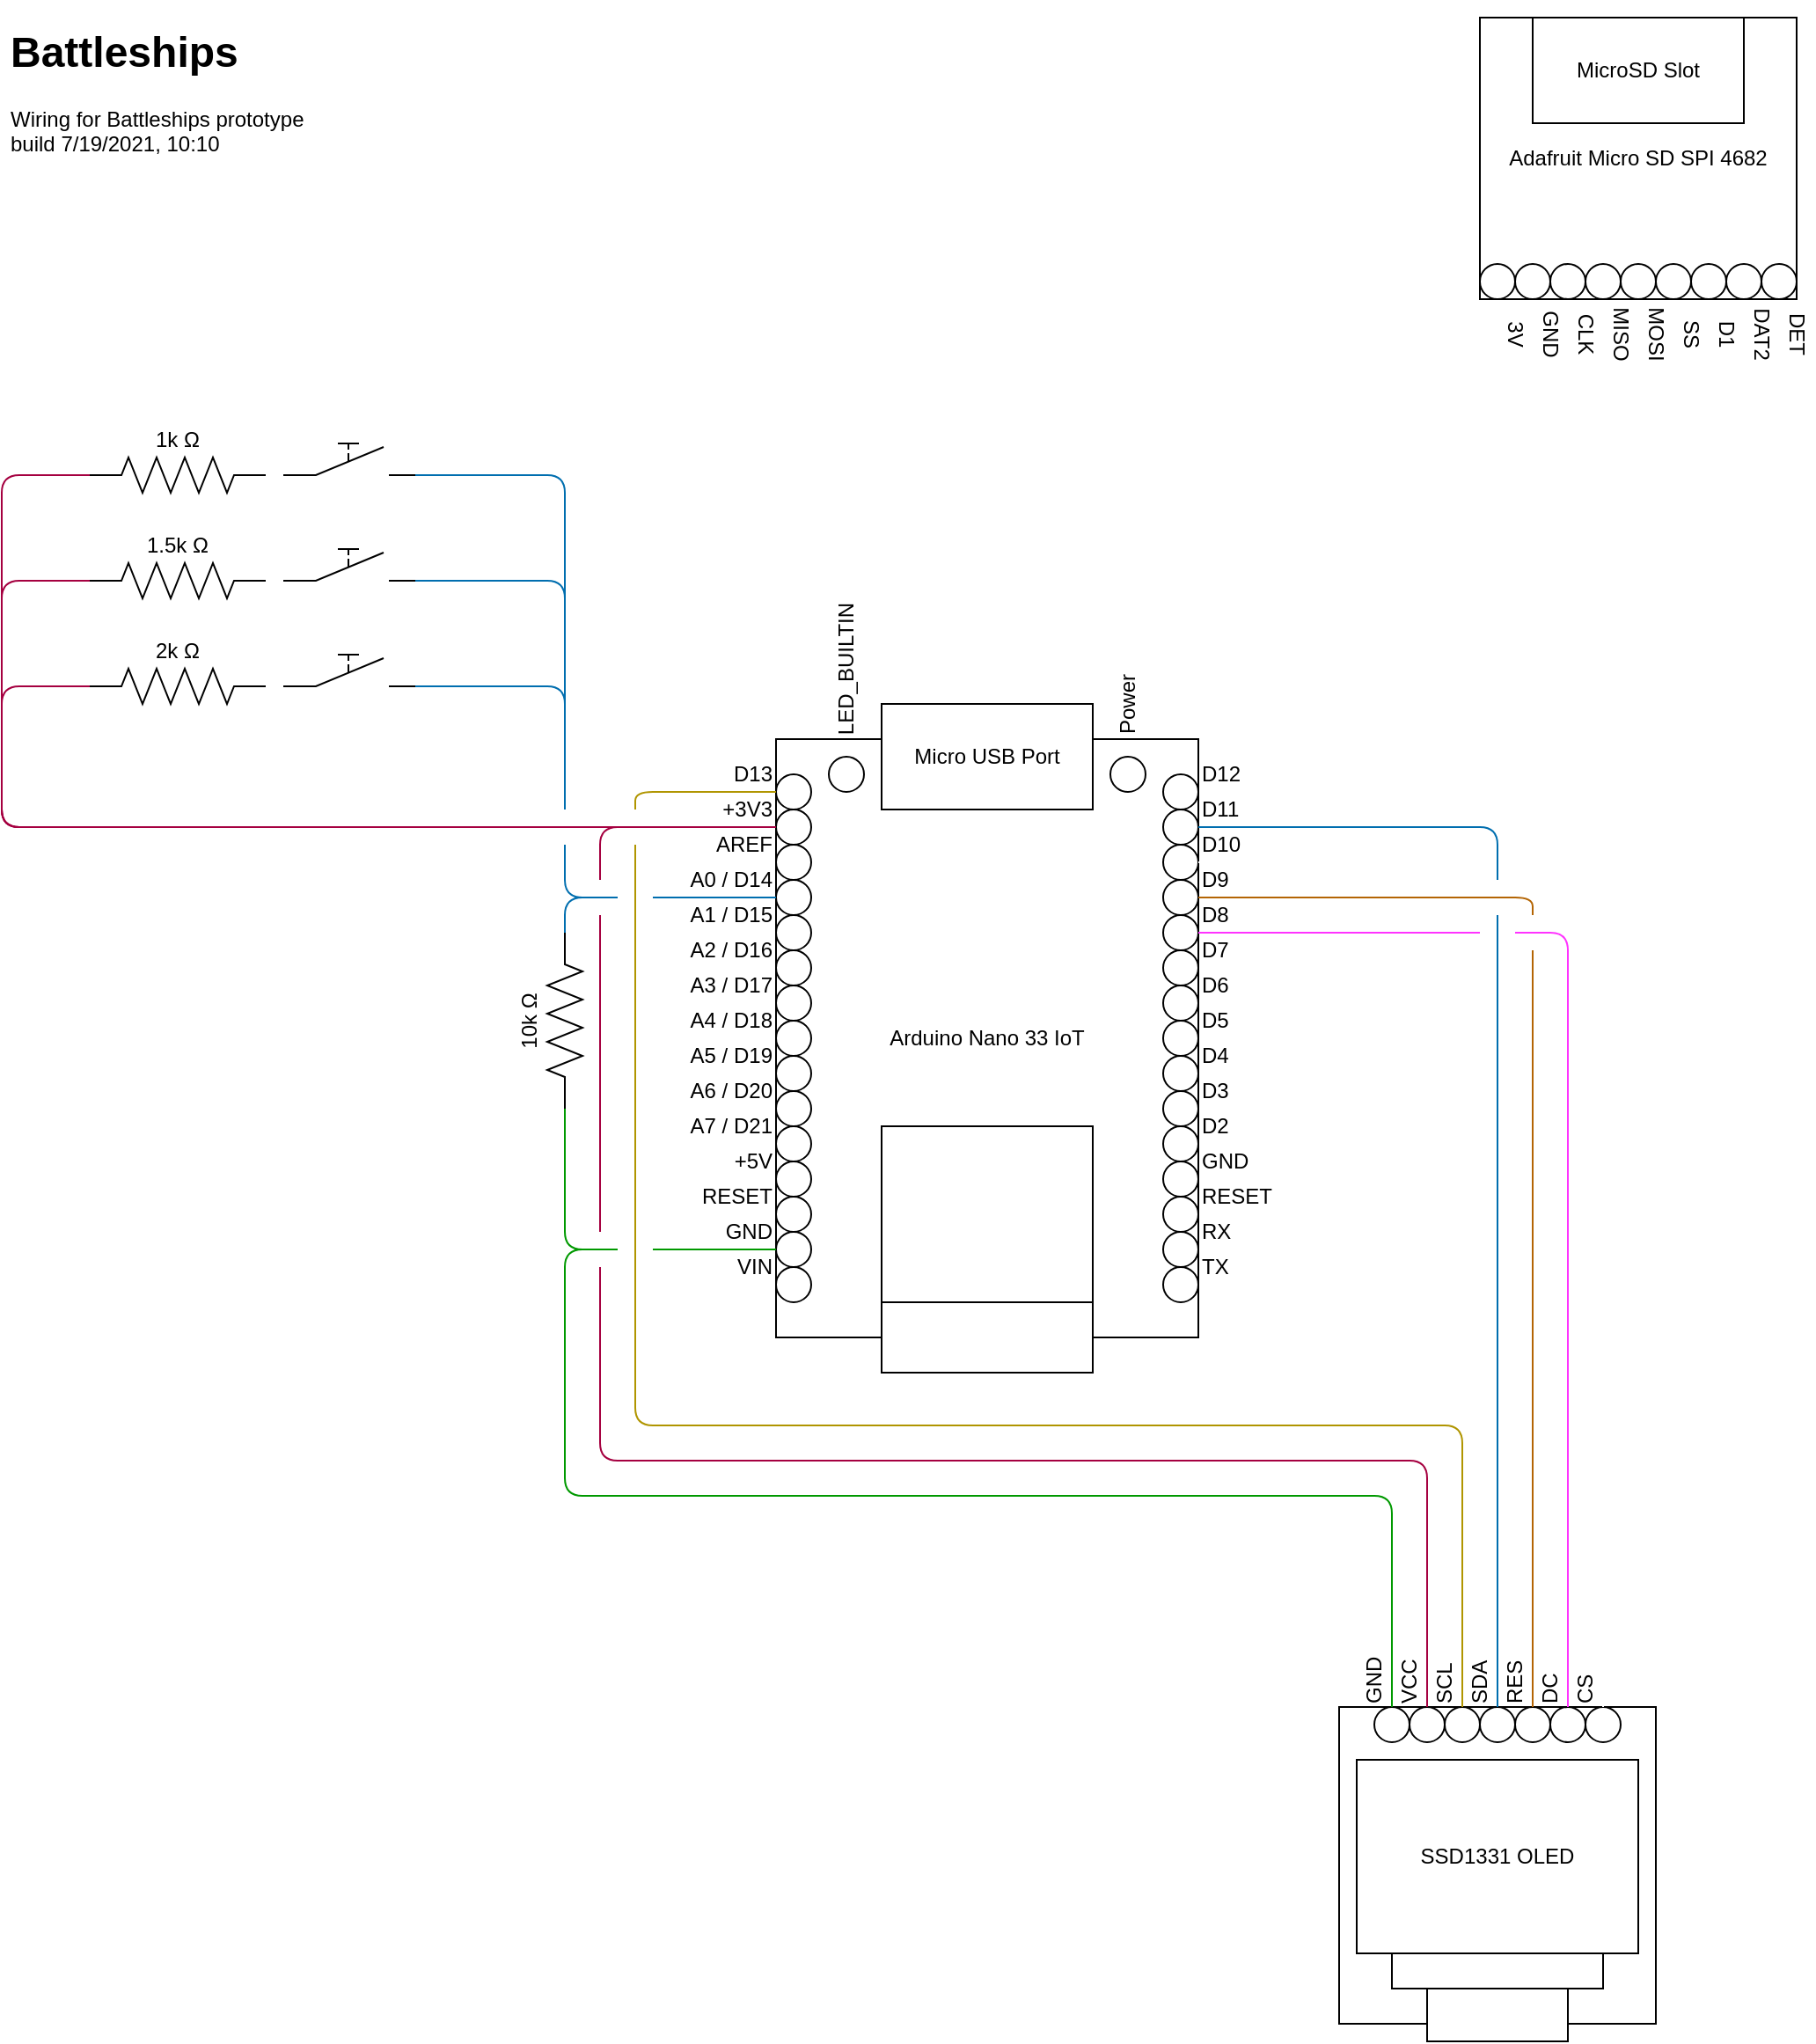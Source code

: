 <mxfile>
    <diagram id="_MnvUN-D74GrK0oXnusO" name="Page-1">
        <mxGraphModel dx="1745" dy="1550" grid="1" gridSize="10" guides="1" tooltips="1" connect="1" arrows="1" fold="1" page="0" pageScale="1" pageWidth="850" pageHeight="1100" math="0" shadow="0">
            <root>
                <mxCell id="0"/>
                <mxCell id="1" parent="0"/>
                <mxCell id="228" value="" style="rounded=0;whiteSpace=wrap;html=1;" vertex="1" parent="1">
                    <mxGeometry x="880" y="840" width="180" height="180" as="geometry"/>
                </mxCell>
                <mxCell id="159" value="Arduino" parent="0"/>
                <mxCell id="160" value="Arduino Nano 33 IoT" style="rounded=0;whiteSpace=wrap;html=1;" vertex="1" parent="159">
                    <mxGeometry x="560" y="290" width="240" height="340" as="geometry"/>
                </mxCell>
                <mxCell id="161" value="Micro USB Port" style="rounded=0;whiteSpace=wrap;html=1;" vertex="1" parent="159">
                    <mxGeometry x="620" y="270" width="120" height="60" as="geometry"/>
                </mxCell>
                <mxCell id="162" value="" style="rounded=0;whiteSpace=wrap;html=1;" vertex="1" parent="159">
                    <mxGeometry x="620" y="610" width="120" height="40" as="geometry"/>
                </mxCell>
                <mxCell id="163" value="" style="rounded=0;whiteSpace=wrap;html=1;" vertex="1" parent="159">
                    <mxGeometry x="620" y="510" width="120" height="100" as="geometry"/>
                </mxCell>
                <mxCell id="164" value="" style="ellipse;whiteSpace=wrap;html=1;aspect=fixed;" vertex="1" parent="159">
                    <mxGeometry x="780" y="310" width="20" height="20" as="geometry"/>
                </mxCell>
                <mxCell id="165" value="" style="ellipse;whiteSpace=wrap;html=1;aspect=fixed;" vertex="1" parent="159">
                    <mxGeometry x="780" y="330" width="20" height="20" as="geometry"/>
                </mxCell>
                <mxCell id="166" value="" style="ellipse;whiteSpace=wrap;html=1;aspect=fixed;" vertex="1" parent="159">
                    <mxGeometry x="780" y="350" width="20" height="20" as="geometry"/>
                </mxCell>
                <mxCell id="167" value="" style="ellipse;whiteSpace=wrap;html=1;aspect=fixed;" vertex="1" parent="159">
                    <mxGeometry x="780" y="370" width="20" height="20" as="geometry"/>
                </mxCell>
                <mxCell id="168" value="" style="ellipse;whiteSpace=wrap;html=1;aspect=fixed;" vertex="1" parent="159">
                    <mxGeometry x="780" y="390" width="20" height="20" as="geometry"/>
                </mxCell>
                <mxCell id="169" value="" style="ellipse;whiteSpace=wrap;html=1;aspect=fixed;" vertex="1" parent="159">
                    <mxGeometry x="780" y="410" width="20" height="20" as="geometry"/>
                </mxCell>
                <mxCell id="170" value="" style="ellipse;whiteSpace=wrap;html=1;aspect=fixed;" vertex="1" parent="159">
                    <mxGeometry x="780" y="430" width="20" height="20" as="geometry"/>
                </mxCell>
                <mxCell id="171" value="" style="ellipse;whiteSpace=wrap;html=1;aspect=fixed;" vertex="1" parent="159">
                    <mxGeometry x="780" y="450" width="20" height="20" as="geometry"/>
                </mxCell>
                <mxCell id="172" value="D12" style="text;html=1;strokeColor=none;fillColor=none;align=left;verticalAlign=middle;whiteSpace=wrap;rounded=0;" vertex="1" parent="159">
                    <mxGeometry x="800" y="300" width="40" height="20" as="geometry"/>
                </mxCell>
                <mxCell id="173" value="D11" style="text;html=1;strokeColor=none;fillColor=none;align=left;verticalAlign=middle;whiteSpace=wrap;rounded=0;" vertex="1" parent="159">
                    <mxGeometry x="800" y="320" width="40" height="20" as="geometry"/>
                </mxCell>
                <mxCell id="174" value="D10" style="text;html=1;strokeColor=none;fillColor=none;align=left;verticalAlign=middle;whiteSpace=wrap;rounded=0;" vertex="1" parent="159">
                    <mxGeometry x="800" y="340" width="40" height="20" as="geometry"/>
                </mxCell>
                <mxCell id="175" value="D9" style="text;html=1;strokeColor=none;fillColor=none;align=left;verticalAlign=middle;whiteSpace=wrap;rounded=0;" vertex="1" parent="159">
                    <mxGeometry x="800" y="360" width="40" height="20" as="geometry"/>
                </mxCell>
                <mxCell id="176" value="D8" style="text;html=1;strokeColor=none;fillColor=none;align=left;verticalAlign=middle;whiteSpace=wrap;rounded=0;" vertex="1" parent="159">
                    <mxGeometry x="800" y="380" width="40" height="20" as="geometry"/>
                </mxCell>
                <mxCell id="177" value="D7" style="text;html=1;strokeColor=none;fillColor=none;align=left;verticalAlign=middle;whiteSpace=wrap;rounded=0;" vertex="1" parent="159">
                    <mxGeometry x="800" y="400" width="40" height="20" as="geometry"/>
                </mxCell>
                <mxCell id="178" value="D6" style="text;html=1;strokeColor=none;fillColor=none;align=left;verticalAlign=middle;whiteSpace=wrap;rounded=0;" vertex="1" parent="159">
                    <mxGeometry x="800" y="420" width="40" height="20" as="geometry"/>
                </mxCell>
                <mxCell id="179" value="D5" style="text;html=1;strokeColor=none;fillColor=none;align=left;verticalAlign=middle;whiteSpace=wrap;rounded=0;" vertex="1" parent="159">
                    <mxGeometry x="800" y="440" width="40" height="20" as="geometry"/>
                </mxCell>
                <mxCell id="180" value="" style="ellipse;whiteSpace=wrap;html=1;aspect=fixed;" vertex="1" parent="159">
                    <mxGeometry x="780" y="470" width="20" height="20" as="geometry"/>
                </mxCell>
                <mxCell id="181" value="D4" style="text;html=1;strokeColor=none;fillColor=none;align=left;verticalAlign=middle;whiteSpace=wrap;rounded=0;" vertex="1" parent="159">
                    <mxGeometry x="800" y="460" width="40" height="20" as="geometry"/>
                </mxCell>
                <mxCell id="182" value="" style="ellipse;whiteSpace=wrap;html=1;aspect=fixed;" vertex="1" parent="159">
                    <mxGeometry x="780" y="490" width="20" height="20" as="geometry"/>
                </mxCell>
                <mxCell id="183" value="D3" style="text;html=1;strokeColor=none;fillColor=none;align=left;verticalAlign=middle;whiteSpace=wrap;rounded=0;" vertex="1" parent="159">
                    <mxGeometry x="800" y="480" width="40" height="20" as="geometry"/>
                </mxCell>
                <mxCell id="184" value="" style="ellipse;whiteSpace=wrap;html=1;aspect=fixed;" vertex="1" parent="159">
                    <mxGeometry x="780" y="510" width="20" height="20" as="geometry"/>
                </mxCell>
                <mxCell id="185" value="D2" style="text;html=1;strokeColor=none;fillColor=none;align=left;verticalAlign=middle;whiteSpace=wrap;rounded=0;" vertex="1" parent="159">
                    <mxGeometry x="800" y="500" width="40" height="20" as="geometry"/>
                </mxCell>
                <mxCell id="186" value="" style="ellipse;whiteSpace=wrap;html=1;aspect=fixed;" vertex="1" parent="159">
                    <mxGeometry x="780" y="530" width="20" height="20" as="geometry"/>
                </mxCell>
                <mxCell id="187" value="GND" style="text;html=1;strokeColor=none;fillColor=none;align=left;verticalAlign=middle;whiteSpace=wrap;rounded=0;" vertex="1" parent="159">
                    <mxGeometry x="800" y="520" width="40" height="20" as="geometry"/>
                </mxCell>
                <mxCell id="188" value="" style="ellipse;whiteSpace=wrap;html=1;aspect=fixed;" vertex="1" parent="159">
                    <mxGeometry x="780" y="550" width="20" height="20" as="geometry"/>
                </mxCell>
                <mxCell id="189" value="RESET" style="text;html=1;strokeColor=none;fillColor=none;align=left;verticalAlign=middle;whiteSpace=wrap;rounded=0;" vertex="1" parent="159">
                    <mxGeometry x="800" y="540" width="40" height="20" as="geometry"/>
                </mxCell>
                <mxCell id="190" value="" style="ellipse;whiteSpace=wrap;html=1;aspect=fixed;" vertex="1" parent="159">
                    <mxGeometry x="780" y="570" width="20" height="20" as="geometry"/>
                </mxCell>
                <mxCell id="191" value="RX" style="text;html=1;strokeColor=none;fillColor=none;align=left;verticalAlign=middle;whiteSpace=wrap;rounded=0;" vertex="1" parent="159">
                    <mxGeometry x="800" y="560" width="40" height="20" as="geometry"/>
                </mxCell>
                <mxCell id="192" value="" style="ellipse;whiteSpace=wrap;html=1;aspect=fixed;" vertex="1" parent="159">
                    <mxGeometry x="780" y="590" width="20" height="20" as="geometry"/>
                </mxCell>
                <mxCell id="193" value="TX" style="text;html=1;strokeColor=none;fillColor=none;align=left;verticalAlign=middle;whiteSpace=wrap;rounded=0;" vertex="1" parent="159">
                    <mxGeometry x="800" y="580" width="40" height="20" as="geometry"/>
                </mxCell>
                <mxCell id="194" value="" style="ellipse;whiteSpace=wrap;html=1;aspect=fixed;" vertex="1" parent="159">
                    <mxGeometry x="560" y="310" width="20" height="20" as="geometry"/>
                </mxCell>
                <mxCell id="195" value="" style="ellipse;whiteSpace=wrap;html=1;aspect=fixed;" vertex="1" parent="159">
                    <mxGeometry x="560" y="330" width="20" height="20" as="geometry"/>
                </mxCell>
                <mxCell id="196" value="" style="ellipse;whiteSpace=wrap;html=1;aspect=fixed;" vertex="1" parent="159">
                    <mxGeometry x="560" y="350" width="20" height="20" as="geometry"/>
                </mxCell>
                <mxCell id="197" value="" style="ellipse;whiteSpace=wrap;html=1;aspect=fixed;" vertex="1" parent="159">
                    <mxGeometry x="560" y="370" width="20" height="20" as="geometry"/>
                </mxCell>
                <mxCell id="198" value="" style="ellipse;whiteSpace=wrap;html=1;aspect=fixed;" vertex="1" parent="159">
                    <mxGeometry x="560" y="390" width="20" height="20" as="geometry"/>
                </mxCell>
                <mxCell id="199" value="" style="ellipse;whiteSpace=wrap;html=1;aspect=fixed;" vertex="1" parent="159">
                    <mxGeometry x="560" y="410" width="20" height="20" as="geometry"/>
                </mxCell>
                <mxCell id="200" value="" style="ellipse;whiteSpace=wrap;html=1;aspect=fixed;" vertex="1" parent="159">
                    <mxGeometry x="560" y="430" width="20" height="20" as="geometry"/>
                </mxCell>
                <mxCell id="201" value="" style="ellipse;whiteSpace=wrap;html=1;aspect=fixed;" vertex="1" parent="159">
                    <mxGeometry x="560" y="450" width="20" height="20" as="geometry"/>
                </mxCell>
                <mxCell id="202" value="" style="ellipse;whiteSpace=wrap;html=1;aspect=fixed;" vertex="1" parent="159">
                    <mxGeometry x="560" y="470" width="20" height="20" as="geometry"/>
                </mxCell>
                <mxCell id="203" value="" style="ellipse;whiteSpace=wrap;html=1;aspect=fixed;" vertex="1" parent="159">
                    <mxGeometry x="560" y="490" width="20" height="20" as="geometry"/>
                </mxCell>
                <mxCell id="204" value="" style="ellipse;whiteSpace=wrap;html=1;aspect=fixed;" vertex="1" parent="159">
                    <mxGeometry x="560" y="510" width="20" height="20" as="geometry"/>
                </mxCell>
                <mxCell id="205" value="" style="ellipse;whiteSpace=wrap;html=1;aspect=fixed;" vertex="1" parent="159">
                    <mxGeometry x="560" y="530" width="20" height="20" as="geometry"/>
                </mxCell>
                <mxCell id="206" value="" style="ellipse;whiteSpace=wrap;html=1;aspect=fixed;" vertex="1" parent="159">
                    <mxGeometry x="560" y="550" width="20" height="20" as="geometry"/>
                </mxCell>
                <mxCell id="207" value="" style="ellipse;whiteSpace=wrap;html=1;aspect=fixed;" vertex="1" parent="159">
                    <mxGeometry x="560" y="570" width="20" height="20" as="geometry"/>
                </mxCell>
                <mxCell id="208" value="" style="ellipse;whiteSpace=wrap;html=1;aspect=fixed;" vertex="1" parent="159">
                    <mxGeometry x="560" y="590" width="20" height="20" as="geometry"/>
                </mxCell>
                <mxCell id="209" value="D13" style="text;html=1;strokeColor=none;fillColor=none;align=right;verticalAlign=middle;whiteSpace=wrap;rounded=0;" vertex="1" parent="159">
                    <mxGeometry x="520" y="300" width="40" height="20" as="geometry"/>
                </mxCell>
                <mxCell id="210" value="+3V3" style="text;html=1;strokeColor=none;fillColor=none;align=right;verticalAlign=middle;whiteSpace=wrap;rounded=0;" vertex="1" parent="159">
                    <mxGeometry x="520" y="320" width="40" height="20" as="geometry"/>
                </mxCell>
                <mxCell id="211" value="AREF" style="text;html=1;strokeColor=none;fillColor=none;align=right;verticalAlign=middle;whiteSpace=wrap;rounded=0;" vertex="1" parent="159">
                    <mxGeometry x="520" y="340" width="40" height="20" as="geometry"/>
                </mxCell>
                <mxCell id="212" value="A0 / D14" style="text;html=1;strokeColor=none;fillColor=none;align=right;verticalAlign=middle;whiteSpace=wrap;rounded=0;" vertex="1" parent="159">
                    <mxGeometry x="510" y="360" width="50" height="20" as="geometry"/>
                </mxCell>
                <mxCell id="213" value="A1 / D15" style="text;html=1;strokeColor=none;fillColor=none;align=right;verticalAlign=middle;whiteSpace=wrap;rounded=0;" vertex="1" parent="159">
                    <mxGeometry x="510" y="380" width="50" height="20" as="geometry"/>
                </mxCell>
                <mxCell id="214" value="A2 / D16" style="text;html=1;strokeColor=none;fillColor=none;align=right;verticalAlign=middle;whiteSpace=wrap;rounded=0;" vertex="1" parent="159">
                    <mxGeometry x="510" y="400" width="50" height="20" as="geometry"/>
                </mxCell>
                <mxCell id="215" value="A3 / D17" style="text;html=1;strokeColor=none;fillColor=none;align=right;verticalAlign=middle;whiteSpace=wrap;rounded=0;" vertex="1" parent="159">
                    <mxGeometry x="510" y="420" width="50" height="20" as="geometry"/>
                </mxCell>
                <mxCell id="216" value="A4 / D18" style="text;html=1;strokeColor=none;fillColor=none;align=right;verticalAlign=middle;whiteSpace=wrap;rounded=0;" vertex="1" parent="159">
                    <mxGeometry x="510" y="440" width="50" height="20" as="geometry"/>
                </mxCell>
                <mxCell id="217" value="A5 / D19" style="text;html=1;strokeColor=none;fillColor=none;align=right;verticalAlign=middle;whiteSpace=wrap;rounded=0;" vertex="1" parent="159">
                    <mxGeometry x="510" y="460" width="50" height="20" as="geometry"/>
                </mxCell>
                <mxCell id="218" value="A6 / D20" style="text;html=1;strokeColor=none;fillColor=none;align=right;verticalAlign=middle;whiteSpace=wrap;rounded=0;" vertex="1" parent="159">
                    <mxGeometry x="510" y="480" width="50" height="20" as="geometry"/>
                </mxCell>
                <mxCell id="219" value="A7 / D21" style="text;html=1;strokeColor=none;fillColor=none;align=right;verticalAlign=middle;whiteSpace=wrap;rounded=0;" vertex="1" parent="159">
                    <mxGeometry x="510" y="500" width="50" height="20" as="geometry"/>
                </mxCell>
                <mxCell id="220" value="+5V" style="text;html=1;strokeColor=none;fillColor=none;align=right;verticalAlign=middle;whiteSpace=wrap;rounded=0;" vertex="1" parent="159">
                    <mxGeometry x="520" y="520" width="40" height="20" as="geometry"/>
                </mxCell>
                <mxCell id="221" value="RESET" style="text;html=1;strokeColor=none;fillColor=none;align=right;verticalAlign=middle;whiteSpace=wrap;rounded=0;" vertex="1" parent="159">
                    <mxGeometry x="520" y="540" width="40" height="20" as="geometry"/>
                </mxCell>
                <mxCell id="222" value="GND" style="text;html=1;strokeColor=none;fillColor=none;align=right;verticalAlign=middle;whiteSpace=wrap;rounded=0;" vertex="1" parent="159">
                    <mxGeometry x="520" y="560" width="40" height="20" as="geometry"/>
                </mxCell>
                <mxCell id="223" value="VIN" style="text;html=1;strokeColor=none;fillColor=none;align=right;verticalAlign=middle;whiteSpace=wrap;rounded=0;" vertex="1" parent="159">
                    <mxGeometry x="520" y="580" width="40" height="20" as="geometry"/>
                </mxCell>
                <mxCell id="224" value="" style="ellipse;whiteSpace=wrap;html=1;aspect=fixed;" vertex="1" parent="159">
                    <mxGeometry x="590" y="300" width="20" height="20" as="geometry"/>
                </mxCell>
                <mxCell id="225" value="" style="ellipse;whiteSpace=wrap;html=1;aspect=fixed;" vertex="1" parent="159">
                    <mxGeometry x="750" y="300" width="20" height="20" as="geometry"/>
                </mxCell>
                <mxCell id="226" value="LED_BUILTIN" style="text;html=1;strokeColor=none;fillColor=none;align=center;verticalAlign=middle;whiteSpace=wrap;rounded=0;rotation=-90;" vertex="1" parent="159">
                    <mxGeometry x="560" y="240" width="80" height="20" as="geometry"/>
                </mxCell>
                <mxCell id="227" value="Power" style="text;html=1;strokeColor=none;fillColor=none;align=center;verticalAlign=middle;whiteSpace=wrap;rounded=0;rotation=-90;" vertex="1" parent="159">
                    <mxGeometry x="740" y="260" width="40" height="20" as="geometry"/>
                </mxCell>
                <mxCell id="230" value="SSD1331 OLED" parent="0"/>
                <mxCell id="232" value="" style="ellipse;whiteSpace=wrap;html=1;aspect=fixed;" vertex="1" parent="230">
                    <mxGeometry x="900" y="840" width="20" height="20" as="geometry"/>
                </mxCell>
                <mxCell id="233" value="" style="ellipse;whiteSpace=wrap;html=1;aspect=fixed;" vertex="1" parent="230">
                    <mxGeometry x="920" y="840" width="20" height="20" as="geometry"/>
                </mxCell>
                <mxCell id="234" value="" style="ellipse;whiteSpace=wrap;html=1;aspect=fixed;" vertex="1" parent="230">
                    <mxGeometry x="940" y="840" width="20" height="20" as="geometry"/>
                </mxCell>
                <mxCell id="235" value="" style="ellipse;whiteSpace=wrap;html=1;aspect=fixed;" vertex="1" parent="230">
                    <mxGeometry x="960" y="840" width="20" height="20" as="geometry"/>
                </mxCell>
                <mxCell id="236" value="" style="ellipse;whiteSpace=wrap;html=1;aspect=fixed;" vertex="1" parent="230">
                    <mxGeometry x="980" y="840" width="20" height="20" as="geometry"/>
                </mxCell>
                <mxCell id="237" value="" style="ellipse;whiteSpace=wrap;html=1;aspect=fixed;" vertex="1" parent="230">
                    <mxGeometry x="1000" y="840" width="20" height="20" as="geometry"/>
                </mxCell>
                <mxCell id="239" value="" style="ellipse;whiteSpace=wrap;html=1;aspect=fixed;" vertex="1" parent="230">
                    <mxGeometry x="1020" y="840" width="20" height="20" as="geometry"/>
                </mxCell>
                <mxCell id="240" value="SSD1331 OLED" style="rounded=0;whiteSpace=wrap;html=1;" vertex="1" parent="230">
                    <mxGeometry x="890" y="870" width="160" height="110" as="geometry"/>
                </mxCell>
                <mxCell id="242" value="" style="rounded=0;whiteSpace=wrap;html=1;" vertex="1" parent="230">
                    <mxGeometry x="910" y="980" width="120" height="20" as="geometry"/>
                </mxCell>
                <mxCell id="243" value="" style="rounded=0;whiteSpace=wrap;html=1;" vertex="1" parent="230">
                    <mxGeometry x="930" y="1000" width="80" height="30" as="geometry"/>
                </mxCell>
                <mxCell id="244" value="GND" style="text;html=1;strokeColor=none;fillColor=none;align=left;verticalAlign=middle;whiteSpace=wrap;rounded=0;rotation=-90;" vertex="1" parent="230">
                    <mxGeometry x="880" y="810" width="40" height="20" as="geometry"/>
                </mxCell>
                <mxCell id="245" value="VCC" style="text;html=1;strokeColor=none;fillColor=none;align=left;verticalAlign=middle;whiteSpace=wrap;rounded=0;rotation=-90;" vertex="1" parent="230">
                    <mxGeometry x="900" y="810" width="40" height="20" as="geometry"/>
                </mxCell>
                <mxCell id="246" value="SCL" style="text;html=1;strokeColor=none;fillColor=none;align=left;verticalAlign=middle;whiteSpace=wrap;rounded=0;rotation=270;" vertex="1" parent="230">
                    <mxGeometry x="920" y="810" width="40" height="20" as="geometry"/>
                </mxCell>
                <mxCell id="247" value="SDA" style="text;html=1;strokeColor=none;fillColor=none;align=left;verticalAlign=middle;whiteSpace=wrap;rounded=0;rotation=-90;" vertex="1" parent="230">
                    <mxGeometry x="940" y="810" width="40" height="20" as="geometry"/>
                </mxCell>
                <mxCell id="248" value="RES" style="text;html=1;strokeColor=none;fillColor=none;align=left;verticalAlign=middle;whiteSpace=wrap;rounded=0;rotation=-90;" vertex="1" parent="230">
                    <mxGeometry x="960" y="810" width="40" height="20" as="geometry"/>
                </mxCell>
                <mxCell id="249" value="DC" style="text;html=1;strokeColor=none;fillColor=none;align=left;verticalAlign=middle;whiteSpace=wrap;rounded=0;rotation=-90;" vertex="1" parent="230">
                    <mxGeometry x="980" y="810" width="40" height="20" as="geometry"/>
                </mxCell>
                <mxCell id="250" value="CS" style="text;html=1;strokeColor=none;fillColor=none;align=left;verticalAlign=middle;whiteSpace=wrap;rounded=0;rotation=-90;" vertex="1" parent="230">
                    <mxGeometry x="1000" y="810" width="40" height="20" as="geometry"/>
                </mxCell>
                <mxCell id="251" value="SSD1331 OLED Wiring" parent="0"/>
                <mxCell id="252" value="" style="endArrow=none;html=1;exitX=0.5;exitY=0;exitDx=0;exitDy=0;fillColor=#60a917;strokeColor=#009900;" edge="1" parent="251" source="232">
                    <mxGeometry width="50" height="50" relative="1" as="geometry">
                        <mxPoint x="990" y="700" as="sourcePoint"/>
                        <mxPoint x="470" y="580" as="targetPoint"/>
                        <Array as="points">
                            <mxPoint x="910" y="720"/>
                            <mxPoint x="440" y="720"/>
                            <mxPoint x="440" y="580"/>
                        </Array>
                    </mxGeometry>
                </mxCell>
                <mxCell id="253" value="" style="endArrow=none;html=1;entryX=0;entryY=0.5;entryDx=0;entryDy=0;fillColor=#d80073;strokeColor=#A50040;" edge="1" parent="251" target="195">
                    <mxGeometry width="50" height="50" relative="1" as="geometry">
                        <mxPoint x="460" y="370" as="sourcePoint"/>
                        <mxPoint x="980" y="480" as="targetPoint"/>
                        <Array as="points">
                            <mxPoint x="460" y="340"/>
                        </Array>
                    </mxGeometry>
                </mxCell>
                <mxCell id="254" value="" style="endArrow=none;html=1;entryX=0.5;entryY=0;entryDx=0;entryDy=0;fillColor=#d80073;strokeColor=#A50040;" edge="1" parent="251" target="233">
                    <mxGeometry width="50" height="50" relative="1" as="geometry">
                        <mxPoint x="460" y="590" as="sourcePoint"/>
                        <mxPoint x="1000" y="640" as="targetPoint"/>
                        <Array as="points">
                            <mxPoint x="460" y="700"/>
                            <mxPoint x="930" y="700"/>
                        </Array>
                    </mxGeometry>
                </mxCell>
                <mxCell id="255" value="" style="endArrow=none;html=1;exitX=0.5;exitY=0;exitDx=0;exitDy=0;fillColor=#e3c800;strokeColor=#B09500;" edge="1" parent="251" source="234">
                    <mxGeometry width="50" height="50" relative="1" as="geometry">
                        <mxPoint x="270" y="450" as="sourcePoint"/>
                        <mxPoint x="480" y="350" as="targetPoint"/>
                        <Array as="points">
                            <mxPoint x="950" y="680"/>
                            <mxPoint x="480" y="680"/>
                        </Array>
                    </mxGeometry>
                </mxCell>
                <mxCell id="256" value="" style="endArrow=none;html=1;entryX=0;entryY=0.5;entryDx=0;entryDy=0;fillColor=#60a917;strokeColor=#009900;" edge="1" parent="251" target="207">
                    <mxGeometry width="50" height="50" relative="1" as="geometry">
                        <mxPoint x="490" y="580" as="sourcePoint"/>
                        <mxPoint x="370" y="540" as="targetPoint"/>
                    </mxGeometry>
                </mxCell>
                <mxCell id="257" value="" style="endArrow=none;html=1;entryX=0;entryY=0.5;entryDx=0;entryDy=0;fillColor=#e3c800;strokeColor=#B09500;" edge="1" parent="251" target="194">
                    <mxGeometry width="50" height="50" relative="1" as="geometry">
                        <mxPoint x="480" y="330" as="sourcePoint"/>
                        <mxPoint x="440" y="310" as="targetPoint"/>
                        <Array as="points">
                            <mxPoint x="480" y="320"/>
                        </Array>
                    </mxGeometry>
                </mxCell>
                <mxCell id="258" value="" style="endArrow=none;html=1;entryX=1;entryY=0.5;entryDx=0;entryDy=0;fillColor=#1ba1e2;strokeColor=#006EAF;" edge="1" parent="251" target="165">
                    <mxGeometry width="50" height="50" relative="1" as="geometry">
                        <mxPoint x="970" y="370" as="sourcePoint"/>
                        <mxPoint x="1050" y="570" as="targetPoint"/>
                        <Array as="points">
                            <mxPoint x="970" y="340"/>
                        </Array>
                    </mxGeometry>
                </mxCell>
                <mxCell id="259" value="" style="endArrow=none;html=1;exitX=1;exitY=0.5;exitDx=0;exitDy=0;fillColor=#fad7ac;strokeColor=#b46504;" edge="1" parent="251" source="167">
                    <mxGeometry width="50" height="50" relative="1" as="geometry">
                        <mxPoint x="880" y="450" as="sourcePoint"/>
                        <mxPoint x="990" y="390" as="targetPoint"/>
                        <Array as="points">
                            <mxPoint x="990" y="380"/>
                        </Array>
                    </mxGeometry>
                </mxCell>
                <mxCell id="261" value="" style="endArrow=none;html=1;exitX=0.5;exitY=0;exitDx=0;exitDy=0;fillColor=#1ba1e2;strokeColor=#006EAF;" edge="1" parent="251" source="235">
                    <mxGeometry width="50" height="50" relative="1" as="geometry">
                        <mxPoint x="950" y="530" as="sourcePoint"/>
                        <mxPoint x="970" y="390" as="targetPoint"/>
                    </mxGeometry>
                </mxCell>
                <mxCell id="262" value="" style="endArrow=none;html=1;exitX=1;exitY=0.5;exitDx=0;exitDy=0;fillColor=#6d8764;strokeColor=#FF33FF;" edge="1" parent="251" source="168">
                    <mxGeometry width="50" height="50" relative="1" as="geometry">
                        <mxPoint x="1070" y="610" as="sourcePoint"/>
                        <mxPoint x="960" y="400" as="targetPoint"/>
                    </mxGeometry>
                </mxCell>
                <mxCell id="263" value="" style="endArrow=none;html=1;entryX=0.5;entryY=0;entryDx=0;entryDy=0;strokeColor=#FF33FF;" edge="1" parent="251" target="237">
                    <mxGeometry width="50" height="50" relative="1" as="geometry">
                        <mxPoint x="980" y="400" as="sourcePoint"/>
                        <mxPoint x="1080" y="440" as="targetPoint"/>
                        <Array as="points">
                            <mxPoint x="1010" y="400"/>
                        </Array>
                    </mxGeometry>
                </mxCell>
                <mxCell id="264" value="" style="endArrow=none;html=1;exitX=0.5;exitY=0;exitDx=0;exitDy=0;fillColor=#fad7ac;strokeColor=#b46504;" edge="1" parent="251" source="236">
                    <mxGeometry width="50" height="50" relative="1" as="geometry">
                        <mxPoint x="1150" y="520" as="sourcePoint"/>
                        <mxPoint x="990" y="410" as="targetPoint"/>
                    </mxGeometry>
                </mxCell>
                <mxCell id="265" value="" style="endArrow=none;html=1;exitX=1;exitY=0.5;exitDx=0;exitDy=0;strokeColor=#FFFFFF;" edge="1" parent="251" source="166">
                    <mxGeometry width="50" height="50" relative="1" as="geometry">
                        <mxPoint x="1070" y="410" as="sourcePoint"/>
                        <mxPoint x="960" y="360" as="targetPoint"/>
                    </mxGeometry>
                </mxCell>
                <mxCell id="266" value="" style="endArrow=none;html=1;entryX=0.5;entryY=0;entryDx=0;entryDy=0;strokeColor=#FFFFFF;" edge="1" parent="251" target="239">
                    <mxGeometry width="50" height="50" relative="1" as="geometry">
                        <mxPoint x="980" y="360" as="sourcePoint"/>
                        <mxPoint x="1120" y="350" as="targetPoint"/>
                        <Array as="points">
                            <mxPoint x="1030" y="360"/>
                        </Array>
                    </mxGeometry>
                </mxCell>
                <mxCell id="267" value="Buttons" parent="0"/>
                <mxCell id="268" value="" style="pointerEvents=1;verticalLabelPosition=bottom;shadow=0;dashed=0;align=center;html=1;verticalAlign=top;shape=mxgraph.electrical.electro-mechanical.manual_switch;" vertex="1" parent="267">
                    <mxGeometry x="280" y="122" width="75" height="18" as="geometry"/>
                </mxCell>
                <mxCell id="270" value="" style="pointerEvents=1;verticalLabelPosition=bottom;shadow=0;dashed=0;align=center;html=1;verticalAlign=top;shape=mxgraph.electrical.electro-mechanical.manual_switch;" vertex="1" parent="267">
                    <mxGeometry x="280" y="182" width="75" height="18" as="geometry"/>
                </mxCell>
                <mxCell id="272" value="" style="pointerEvents=1;verticalLabelPosition=bottom;shadow=0;dashed=0;align=center;html=1;verticalAlign=top;shape=mxgraph.electrical.electro-mechanical.manual_switch;" vertex="1" parent="267">
                    <mxGeometry x="280" y="242" width="75" height="18" as="geometry"/>
                </mxCell>
                <mxCell id="273" value="Buttons Wiring" parent="0"/>
                <mxCell id="274" value="" style="pointerEvents=1;verticalLabelPosition=bottom;shadow=0;dashed=0;align=center;html=1;verticalAlign=top;shape=mxgraph.electrical.resistors.resistor_2;" vertex="1" parent="273">
                    <mxGeometry x="170" y="130" width="100" height="20" as="geometry"/>
                </mxCell>
                <mxCell id="275" value="" style="pointerEvents=1;verticalLabelPosition=bottom;shadow=0;dashed=0;align=center;html=1;verticalAlign=top;shape=mxgraph.electrical.resistors.resistor_2;" vertex="1" parent="273">
                    <mxGeometry x="170" y="190" width="100" height="20" as="geometry"/>
                </mxCell>
                <mxCell id="276" value="" style="pointerEvents=1;verticalLabelPosition=bottom;shadow=0;dashed=0;align=center;html=1;verticalAlign=top;shape=mxgraph.electrical.resistors.resistor_2;" vertex="1" parent="273">
                    <mxGeometry x="170" y="250" width="100" height="20" as="geometry"/>
                </mxCell>
                <mxCell id="277" value="1k Ω" style="text;html=1;strokeColor=none;fillColor=none;align=center;verticalAlign=middle;whiteSpace=wrap;rounded=0;" vertex="1" parent="273">
                    <mxGeometry x="200" y="110" width="40" height="20" as="geometry"/>
                </mxCell>
                <mxCell id="278" value="1.5k Ω" style="text;html=1;strokeColor=none;fillColor=none;align=center;verticalAlign=middle;whiteSpace=wrap;rounded=0;" vertex="1" parent="273">
                    <mxGeometry x="200" y="170" width="40" height="20" as="geometry"/>
                </mxCell>
                <mxCell id="279" value="2k Ω" style="text;html=1;strokeColor=none;fillColor=none;align=center;verticalAlign=middle;whiteSpace=wrap;rounded=0;" vertex="1" parent="273">
                    <mxGeometry x="200" y="230" width="40" height="20" as="geometry"/>
                </mxCell>
                <mxCell id="281" value="" style="endArrow=none;html=1;strokeColor=#FFFFFF;exitX=1;exitY=0.5;exitDx=0;exitDy=0;exitPerimeter=0;entryX=0;entryY=1;entryDx=0;entryDy=0;entryPerimeter=0;" edge="1" parent="273" source="274" target="268">
                    <mxGeometry width="50" height="50" relative="1" as="geometry">
                        <mxPoint x="250" y="110" as="sourcePoint"/>
                        <mxPoint x="300" y="60" as="targetPoint"/>
                    </mxGeometry>
                </mxCell>
                <mxCell id="282" value="" style="endArrow=none;html=1;strokeColor=#FFFFFF;exitX=1;exitY=0.5;exitDx=0;exitDy=0;exitPerimeter=0;entryX=0;entryY=1;entryDx=0;entryDy=0;entryPerimeter=0;" edge="1" parent="273" source="275" target="270">
                    <mxGeometry width="50" height="50" relative="1" as="geometry">
                        <mxPoint x="240" y="380" as="sourcePoint"/>
                        <mxPoint x="290" y="330" as="targetPoint"/>
                    </mxGeometry>
                </mxCell>
                <mxCell id="283" value="" style="endArrow=none;html=1;strokeColor=#FFFFFF;exitX=1;exitY=0.5;exitDx=0;exitDy=0;exitPerimeter=0;entryX=0;entryY=1;entryDx=0;entryDy=0;entryPerimeter=0;" edge="1" parent="273" source="276" target="272">
                    <mxGeometry width="50" height="50" relative="1" as="geometry">
                        <mxPoint x="260" y="360" as="sourcePoint"/>
                        <mxPoint x="310" y="310" as="targetPoint"/>
                    </mxGeometry>
                </mxCell>
                <mxCell id="284" value="" style="endArrow=none;html=1;strokeColor=#A50040;entryX=0;entryY=0.5;entryDx=0;entryDy=0;exitX=0;exitY=0.5;exitDx=0;exitDy=0;exitPerimeter=0;fillColor=#d80073;" edge="1" parent="273" source="274" target="195">
                    <mxGeometry width="50" height="50" relative="1" as="geometry">
                        <mxPoint x="70" y="340" as="sourcePoint"/>
                        <mxPoint x="120" y="290" as="targetPoint"/>
                        <Array as="points">
                            <mxPoint x="120" y="140"/>
                            <mxPoint x="120" y="340"/>
                        </Array>
                    </mxGeometry>
                </mxCell>
                <mxCell id="285" value="" style="endArrow=none;html=1;strokeColor=#A50040;entryX=0;entryY=0.5;entryDx=0;entryDy=0;entryPerimeter=0;exitX=0;exitY=0.5;exitDx=0;exitDy=0;fillColor=#d80073;" edge="1" parent="273" source="195" target="275">
                    <mxGeometry width="50" height="50" relative="1" as="geometry">
                        <mxPoint x="40" y="250" as="sourcePoint"/>
                        <mxPoint x="90" y="200" as="targetPoint"/>
                        <Array as="points">
                            <mxPoint x="120" y="340"/>
                            <mxPoint x="120" y="200"/>
                        </Array>
                    </mxGeometry>
                </mxCell>
                <mxCell id="286" value="" style="endArrow=none;html=1;strokeColor=#A50040;entryX=0;entryY=0.5;entryDx=0;entryDy=0;entryPerimeter=0;exitX=0;exitY=0.5;exitDx=0;exitDy=0;fillColor=#d80073;" edge="1" parent="273" source="195" target="276">
                    <mxGeometry width="50" height="50" relative="1" as="geometry">
                        <mxPoint x="-20" y="300" as="sourcePoint"/>
                        <mxPoint x="30" y="250" as="targetPoint"/>
                        <Array as="points">
                            <mxPoint x="120" y="340"/>
                            <mxPoint x="120" y="260"/>
                        </Array>
                    </mxGeometry>
                </mxCell>
                <mxCell id="287" value="" style="pointerEvents=1;verticalLabelPosition=bottom;shadow=0;dashed=0;align=center;html=1;verticalAlign=top;shape=mxgraph.electrical.resistors.resistor_2;rotation=-90;" vertex="1" parent="273">
                    <mxGeometry x="390" y="440" width="100" height="20" as="geometry"/>
                </mxCell>
                <mxCell id="288" value="10k Ω" style="text;html=1;strokeColor=none;fillColor=none;align=center;verticalAlign=middle;whiteSpace=wrap;rounded=0;rotation=-90;" vertex="1" parent="273">
                    <mxGeometry x="400" y="440" width="40" height="20" as="geometry"/>
                </mxCell>
                <mxCell id="289" value="" style="endArrow=none;html=1;exitX=0;exitY=0.5;exitDx=0;exitDy=0;exitPerimeter=0;strokeColor=#009900;" edge="1" parent="273" source="287">
                    <mxGeometry width="50" height="50" relative="1" as="geometry">
                        <mxPoint x="330" y="600" as="sourcePoint"/>
                        <mxPoint x="470" y="580" as="targetPoint"/>
                        <Array as="points">
                            <mxPoint x="440" y="580"/>
                        </Array>
                    </mxGeometry>
                </mxCell>
                <mxCell id="290" value="" style="endArrow=none;html=1;strokeColor=#006EAF;entryX=0;entryY=0.5;entryDx=0;entryDy=0;fillColor=#1ba1e2;" edge="1" parent="273" target="197">
                    <mxGeometry width="50" height="50" relative="1" as="geometry">
                        <mxPoint x="490" y="380" as="sourcePoint"/>
                        <mxPoint x="360" y="390" as="targetPoint"/>
                    </mxGeometry>
                </mxCell>
                <mxCell id="291" value="" style="endArrow=none;html=1;strokeColor=#006EAF;exitX=1;exitY=0.5;exitDx=0;exitDy=0;exitPerimeter=0;fillColor=#1ba1e2;" edge="1" parent="273" source="287">
                    <mxGeometry width="50" height="50" relative="1" as="geometry">
                        <mxPoint x="360" y="440" as="sourcePoint"/>
                        <mxPoint x="470" y="380" as="targetPoint"/>
                        <Array as="points">
                            <mxPoint x="440" y="380"/>
                        </Array>
                    </mxGeometry>
                </mxCell>
                <mxCell id="292" value="" style="endArrow=none;html=1;strokeColor=#A50040;fillColor=#d80073;" edge="1" parent="273">
                    <mxGeometry width="50" height="50" relative="1" as="geometry">
                        <mxPoint x="460" y="570" as="sourcePoint"/>
                        <mxPoint x="460" y="390" as="targetPoint"/>
                    </mxGeometry>
                </mxCell>
                <mxCell id="293" value="" style="endArrow=none;html=1;strokeColor=#006EAF;entryX=1;entryY=1;entryDx=0;entryDy=0;entryPerimeter=0;fillColor=#1ba1e2;" edge="1" parent="273" target="268">
                    <mxGeometry width="50" height="50" relative="1" as="geometry">
                        <mxPoint x="440" y="330" as="sourcePoint"/>
                        <mxPoint x="460" y="210" as="targetPoint"/>
                        <Array as="points">
                            <mxPoint x="440" y="140"/>
                        </Array>
                    </mxGeometry>
                </mxCell>
                <mxCell id="294" value="" style="endArrow=none;html=1;strokeColor=#006EAF;exitX=1;exitY=1;exitDx=0;exitDy=0;exitPerimeter=0;fillColor=#1ba1e2;" edge="1" parent="273" source="270">
                    <mxGeometry width="50" height="50" relative="1" as="geometry">
                        <mxPoint x="380" y="250" as="sourcePoint"/>
                        <mxPoint x="440" y="330" as="targetPoint"/>
                        <Array as="points">
                            <mxPoint x="440" y="200"/>
                        </Array>
                    </mxGeometry>
                </mxCell>
                <mxCell id="295" value="" style="endArrow=none;html=1;strokeColor=#006EAF;exitX=1;exitY=1;exitDx=0;exitDy=0;exitPerimeter=0;fillColor=#1ba1e2;" edge="1" parent="273" source="272">
                    <mxGeometry width="50" height="50" relative="1" as="geometry">
                        <mxPoint x="380" y="330" as="sourcePoint"/>
                        <mxPoint x="440" y="330" as="targetPoint"/>
                        <Array as="points">
                            <mxPoint x="440" y="260"/>
                        </Array>
                    </mxGeometry>
                </mxCell>
                <mxCell id="296" value="" style="endArrow=none;html=1;strokeColor=#006EAF;fillColor=#1ba1e2;" edge="1" parent="273">
                    <mxGeometry width="50" height="50" relative="1" as="geometry">
                        <mxPoint x="440" y="350" as="sourcePoint"/>
                        <mxPoint x="470" y="380" as="targetPoint"/>
                        <Array as="points">
                            <mxPoint x="440" y="380"/>
                        </Array>
                    </mxGeometry>
                </mxCell>
                <mxCell id="297" value="Adafruit Micro SD SPI 4682" parent="0"/>
                <mxCell id="298" value="Adafruit Micro SD SPI 4682" style="rounded=0;whiteSpace=wrap;html=1;" vertex="1" parent="297">
                    <mxGeometry x="960" y="-120" width="180" height="160" as="geometry"/>
                </mxCell>
                <mxCell id="299" value="MicroSD Slot" style="rounded=0;whiteSpace=wrap;html=1;" vertex="1" parent="297">
                    <mxGeometry x="990" y="-120" width="120" height="60" as="geometry"/>
                </mxCell>
                <mxCell id="300" value="" style="ellipse;whiteSpace=wrap;html=1;aspect=fixed;" vertex="1" parent="297">
                    <mxGeometry x="960" y="20" width="20" height="20" as="geometry"/>
                </mxCell>
                <mxCell id="301" value="" style="ellipse;whiteSpace=wrap;html=1;aspect=fixed;" vertex="1" parent="297">
                    <mxGeometry x="980" y="20" width="20" height="20" as="geometry"/>
                </mxCell>
                <mxCell id="302" value="" style="ellipse;whiteSpace=wrap;html=1;aspect=fixed;" vertex="1" parent="297">
                    <mxGeometry x="1000" y="20" width="20" height="20" as="geometry"/>
                </mxCell>
                <mxCell id="303" value="" style="ellipse;whiteSpace=wrap;html=1;aspect=fixed;" vertex="1" parent="297">
                    <mxGeometry x="1020" y="20" width="20" height="20" as="geometry"/>
                </mxCell>
                <mxCell id="304" value="" style="ellipse;whiteSpace=wrap;html=1;aspect=fixed;" vertex="1" parent="297">
                    <mxGeometry x="1040" y="20" width="20" height="20" as="geometry"/>
                </mxCell>
                <mxCell id="305" value="" style="ellipse;whiteSpace=wrap;html=1;aspect=fixed;" vertex="1" parent="297">
                    <mxGeometry x="1060" y="20" width="20" height="20" as="geometry"/>
                </mxCell>
                <mxCell id="306" value="" style="ellipse;whiteSpace=wrap;html=1;aspect=fixed;" vertex="1" parent="297">
                    <mxGeometry x="1080" y="20" width="20" height="20" as="geometry"/>
                </mxCell>
                <mxCell id="307" value="" style="ellipse;whiteSpace=wrap;html=1;aspect=fixed;" vertex="1" parent="297">
                    <mxGeometry x="1100" y="20" width="20" height="20" as="geometry"/>
                </mxCell>
                <mxCell id="308" value="" style="ellipse;whiteSpace=wrap;html=1;aspect=fixed;" vertex="1" parent="297">
                    <mxGeometry x="1120" y="20" width="20" height="20" as="geometry"/>
                </mxCell>
                <mxCell id="309" value="3V" style="text;html=1;strokeColor=none;fillColor=none;align=center;verticalAlign=middle;whiteSpace=wrap;rounded=0;rotation=90;" vertex="1" parent="297">
                    <mxGeometry x="960" y="50" width="40" height="20" as="geometry"/>
                </mxCell>
                <mxCell id="310" value="CLK" style="text;html=1;strokeColor=none;fillColor=none;align=center;verticalAlign=middle;whiteSpace=wrap;rounded=0;rotation=90;" vertex="1" parent="297">
                    <mxGeometry x="1000" y="50" width="40" height="20" as="geometry"/>
                </mxCell>
                <mxCell id="311" value="MISO" style="text;html=1;strokeColor=none;fillColor=none;align=center;verticalAlign=middle;whiteSpace=wrap;rounded=0;rotation=90;" vertex="1" parent="297">
                    <mxGeometry x="1020" y="50" width="40" height="20" as="geometry"/>
                </mxCell>
                <mxCell id="312" value="MOSI" style="text;html=1;strokeColor=none;fillColor=none;align=center;verticalAlign=middle;whiteSpace=wrap;rounded=0;rotation=90;" vertex="1" parent="297">
                    <mxGeometry x="1040" y="50" width="40" height="20" as="geometry"/>
                </mxCell>
                <mxCell id="313" value="SS" style="text;html=1;strokeColor=none;fillColor=none;align=center;verticalAlign=middle;whiteSpace=wrap;rounded=0;rotation=90;" vertex="1" parent="297">
                    <mxGeometry x="1060" y="50" width="40" height="20" as="geometry"/>
                </mxCell>
                <mxCell id="314" value="D1" style="text;html=1;strokeColor=none;fillColor=none;align=center;verticalAlign=middle;whiteSpace=wrap;rounded=0;rotation=90;" vertex="1" parent="297">
                    <mxGeometry x="1080" y="50" width="40" height="20" as="geometry"/>
                </mxCell>
                <mxCell id="315" value="DAT2" style="text;html=1;strokeColor=none;fillColor=none;align=center;verticalAlign=middle;whiteSpace=wrap;rounded=0;rotation=90;" vertex="1" parent="297">
                    <mxGeometry x="1100" y="50" width="40" height="20" as="geometry"/>
                </mxCell>
                <mxCell id="316" value="DET" style="text;html=1;strokeColor=none;fillColor=none;align=center;verticalAlign=middle;whiteSpace=wrap;rounded=0;rotation=90;" vertex="1" parent="297">
                    <mxGeometry x="1120" y="50" width="40" height="20" as="geometry"/>
                </mxCell>
                <mxCell id="317" value="GND" style="text;html=1;strokeColor=none;fillColor=none;align=center;verticalAlign=middle;whiteSpace=wrap;rounded=0;rotation=90;" vertex="1" parent="297">
                    <mxGeometry x="980" y="50" width="40" height="20" as="geometry"/>
                </mxCell>
                <mxCell id="319" value="&lt;h1&gt;Battleships&lt;/h1&gt;&lt;p&gt;Wiring for Battleships prototype build&amp;nbsp;&lt;span&gt;7/19/2021, 10:10&lt;/span&gt;&lt;/p&gt;" style="text;html=1;strokeColor=none;fillColor=none;spacing=5;spacingTop=-20;whiteSpace=wrap;overflow=hidden;rounded=0;align=left;" vertex="1" parent="297">
                    <mxGeometry x="120" y="-120" width="190" height="120" as="geometry"/>
                </mxCell>
            </root>
        </mxGraphModel>
    </diagram>
</mxfile>